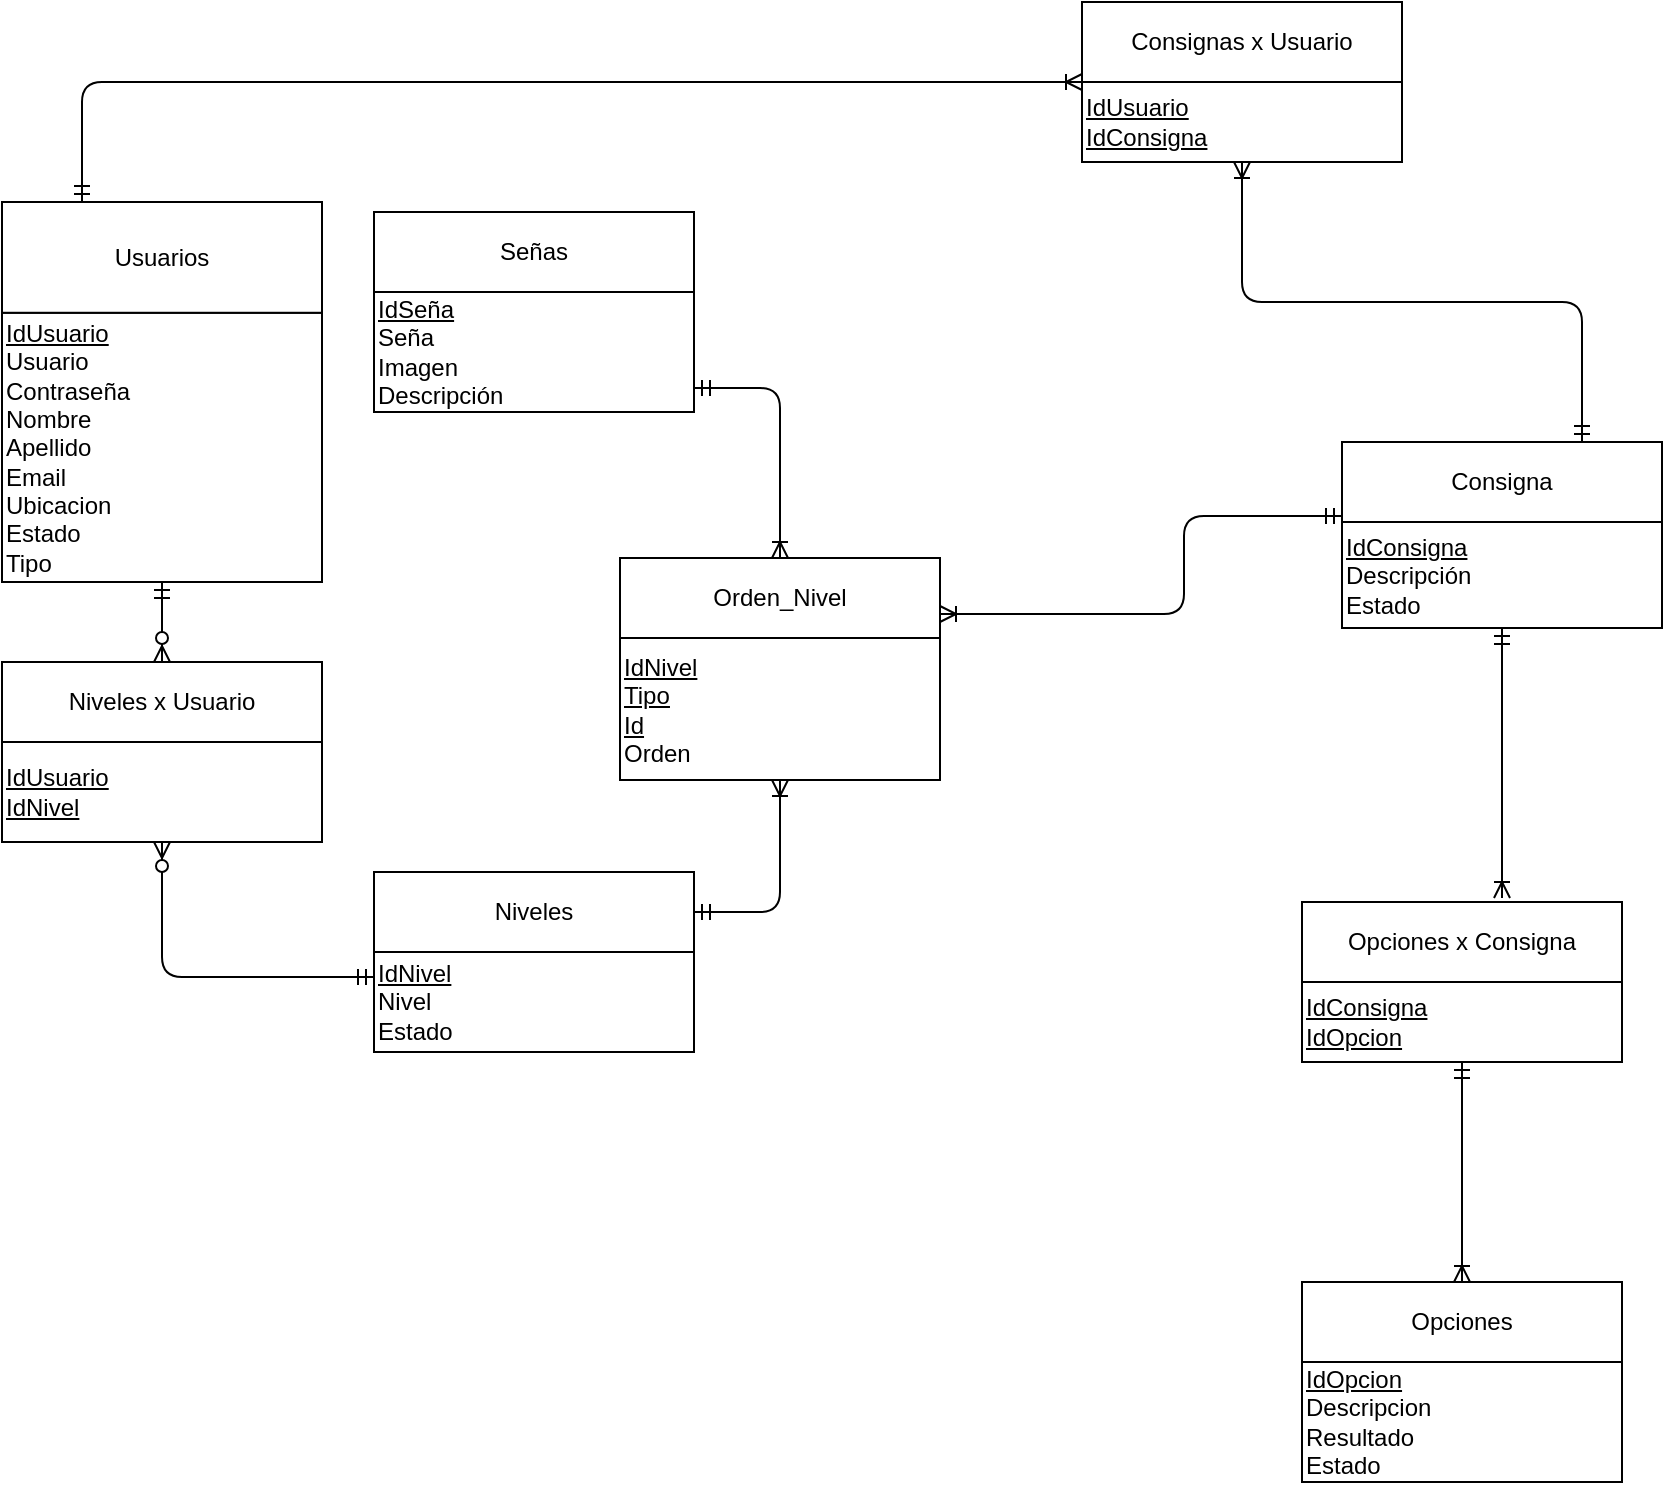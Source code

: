 <mxfile version="13.8.7" type="device"><diagram id="CHsSuXNLzgvp_WEiPCBv" name="Page-1"><mxGraphModel dx="868" dy="1648" grid="0" gridSize="10" guides="1" tooltips="1" connect="1" arrows="1" fold="1" page="1" pageScale="1" pageWidth="827" pageHeight="1169" math="0" shadow="0"><root><mxCell id="0"/><mxCell id="1" parent="0"/><mxCell id="zLVDFcZY_4XHgoPYn5R5-32" value="" style="group" parent="1" vertex="1" connectable="0"><mxGeometry x="160" y="310" width="160" height="90" as="geometry"/></mxCell><mxCell id="zLVDFcZY_4XHgoPYn5R5-9" value="&lt;div&gt;&lt;u&gt;IdUsuario&lt;/u&gt;&lt;/div&gt;&lt;div&gt;&lt;u&gt;IdNivel&lt;/u&gt;&lt;br&gt;&lt;/div&gt;" style="rounded=0;whiteSpace=wrap;html=1;align=left;" parent="zLVDFcZY_4XHgoPYn5R5-32" vertex="1"><mxGeometry y="40" width="160" height="50" as="geometry"/></mxCell><mxCell id="zLVDFcZY_4XHgoPYn5R5-10" value="Niveles x Usuario" style="rounded=0;whiteSpace=wrap;html=1;" parent="zLVDFcZY_4XHgoPYn5R5-32" vertex="1"><mxGeometry width="160" height="40" as="geometry"/></mxCell><mxCell id="zLVDFcZY_4XHgoPYn5R5-33" value="" style="group" parent="1" vertex="1" connectable="0"><mxGeometry x="810" y="430" width="160" height="110" as="geometry"/></mxCell><mxCell id="zLVDFcZY_4XHgoPYn5R5-16" value="&lt;div&gt;&lt;u&gt;IdConsigna&lt;/u&gt;&lt;/div&gt;&lt;div&gt;&lt;u&gt;IdOpcion&lt;/u&gt;&lt;/div&gt;" style="rounded=0;whiteSpace=wrap;html=1;align=left;" parent="zLVDFcZY_4XHgoPYn5R5-33" vertex="1"><mxGeometry y="40" width="160" height="40" as="geometry"/></mxCell><mxCell id="zLVDFcZY_4XHgoPYn5R5-17" value="Opciones x Consigna" style="rounded=0;whiteSpace=wrap;html=1;" parent="zLVDFcZY_4XHgoPYn5R5-33" vertex="1"><mxGeometry width="160" height="40" as="geometry"/></mxCell><mxCell id="zLVDFcZY_4XHgoPYn5R5-34" value="" style="group" parent="1" vertex="1" connectable="0"><mxGeometry x="830" y="200" width="160" height="110" as="geometry"/></mxCell><mxCell id="zLVDFcZY_4XHgoPYn5R5-13" value="&lt;div&gt;&lt;u&gt;IdConsigna&lt;/u&gt;&lt;/div&gt;&lt;div&gt;Descripción&lt;/div&gt;&lt;div&gt;Estado&lt;br&gt;&lt;u&gt;&lt;/u&gt;&lt;/div&gt;" style="rounded=0;whiteSpace=wrap;html=1;align=left;" parent="zLVDFcZY_4XHgoPYn5R5-34" vertex="1"><mxGeometry y="40" width="160" height="53" as="geometry"/></mxCell><mxCell id="zLVDFcZY_4XHgoPYn5R5-14" value="Consigna" style="rounded=0;whiteSpace=wrap;html=1;" parent="zLVDFcZY_4XHgoPYn5R5-34" vertex="1"><mxGeometry width="160" height="40" as="geometry"/></mxCell><mxCell id="zLVDFcZY_4XHgoPYn5R5-35" value="" style="group" parent="1" vertex="1" connectable="0"><mxGeometry x="346" y="415" width="160" height="90" as="geometry"/></mxCell><mxCell id="zLVDFcZY_4XHgoPYn5R5-5" value="&lt;div&gt;&lt;u&gt;IdNivel&lt;/u&gt;&lt;/div&gt;&lt;div&gt;Nivel&lt;/div&gt;&lt;div&gt;Estado&lt;br&gt;&lt;u&gt;&lt;/u&gt;&lt;/div&gt;" style="rounded=0;whiteSpace=wrap;html=1;align=left;" parent="zLVDFcZY_4XHgoPYn5R5-35" vertex="1"><mxGeometry y="40" width="160" height="50" as="geometry"/></mxCell><mxCell id="zLVDFcZY_4XHgoPYn5R5-6" value="Niveles" style="rounded=0;whiteSpace=wrap;html=1;" parent="zLVDFcZY_4XHgoPYn5R5-35" vertex="1"><mxGeometry width="160" height="40" as="geometry"/></mxCell><mxCell id="zLVDFcZY_4XHgoPYn5R5-37" value="" style="group" parent="1" vertex="1" connectable="0"><mxGeometry x="346" y="85" width="160" height="100" as="geometry"/></mxCell><mxCell id="zLVDFcZY_4XHgoPYn5R5-3" value="&lt;div&gt;&lt;u&gt;IdSeña&lt;/u&gt;&lt;/div&gt;&lt;div&gt;Seña&lt;/div&gt;&lt;div&gt;Imagen&lt;br&gt;&lt;/div&gt;&lt;div&gt;Descripción&lt;/div&gt;" style="rounded=0;whiteSpace=wrap;html=1;align=left;" parent="zLVDFcZY_4XHgoPYn5R5-37" vertex="1"><mxGeometry y="40" width="160" height="60" as="geometry"/></mxCell><mxCell id="zLVDFcZY_4XHgoPYn5R5-4" value="Señas" style="rounded=0;whiteSpace=wrap;html=1;" parent="zLVDFcZY_4XHgoPYn5R5-37" vertex="1"><mxGeometry width="160" height="40" as="geometry"/></mxCell><mxCell id="zLVDFcZY_4XHgoPYn5R5-39" value="" style="group" parent="1" vertex="1" connectable="0"><mxGeometry x="160" y="80" width="160" height="190" as="geometry"/></mxCell><mxCell id="zLVDFcZY_4XHgoPYn5R5-1" value="&lt;div&gt;&lt;u&gt;IdUsuario&lt;/u&gt;&lt;br&gt;&lt;/div&gt;&lt;div&gt;Usuario&lt;/div&gt;&lt;div&gt;Contraseña&lt;/div&gt;&lt;div&gt;Nombre&lt;/div&gt;&lt;div&gt;Apellido&lt;/div&gt;&lt;div&gt;Email&lt;/div&gt;&lt;div&gt;Ubicacion&lt;/div&gt;&lt;div&gt;Estado&lt;/div&gt;&lt;div&gt;Tipo&lt;br&gt;&lt;/div&gt;" style="rounded=0;whiteSpace=wrap;html=1;align=left;" parent="zLVDFcZY_4XHgoPYn5R5-39" vertex="1"><mxGeometry y="55.38" width="160" height="134.62" as="geometry"/></mxCell><mxCell id="zLVDFcZY_4XHgoPYn5R5-2" value="Usuarios" style="rounded=0;whiteSpace=wrap;html=1;" parent="zLVDFcZY_4XHgoPYn5R5-39" vertex="1"><mxGeometry width="160" height="55.385" as="geometry"/></mxCell><mxCell id="zLVDFcZY_4XHgoPYn5R5-43" style="edgeStyle=orthogonalEdgeStyle;rounded=1;orthogonalLoop=1;jettySize=auto;html=1;entryX=0.5;entryY=0;entryDx=0;entryDy=0;startArrow=ERmandOne;startFill=0;endArrow=ERzeroToMany;endFill=1;" parent="1" source="zLVDFcZY_4XHgoPYn5R5-1" target="zLVDFcZY_4XHgoPYn5R5-10" edge="1"><mxGeometry relative="1" as="geometry"/></mxCell><mxCell id="zLVDFcZY_4XHgoPYn5R5-53" style="edgeStyle=orthogonalEdgeStyle;rounded=0;orthogonalLoop=1;jettySize=auto;html=1;entryX=0.625;entryY=-0.05;entryDx=0;entryDy=0;startArrow=ERmandOne;startFill=0;endArrow=ERoneToMany;endFill=0;entryPerimeter=0;" parent="1" source="zLVDFcZY_4XHgoPYn5R5-13" target="zLVDFcZY_4XHgoPYn5R5-17" edge="1"><mxGeometry relative="1" as="geometry"/></mxCell><mxCell id="zLVDFcZY_4XHgoPYn5R5-57" style="edgeStyle=orthogonalEdgeStyle;rounded=1;orthogonalLoop=1;jettySize=auto;html=1;exitX=0;exitY=0.25;exitDx=0;exitDy=0;entryX=0.5;entryY=1;entryDx=0;entryDy=0;startArrow=ERmandOne;startFill=0;endArrow=ERzeroToMany;endFill=1;" parent="1" source="zLVDFcZY_4XHgoPYn5R5-5" target="zLVDFcZY_4XHgoPYn5R5-9" edge="1"><mxGeometry relative="1" as="geometry"/></mxCell><mxCell id="IFSCgaoVb_gdEOItY-Co-7" value="&lt;div&gt;&lt;u&gt;IdUsuario&lt;/u&gt;&lt;/div&gt;&lt;div&gt;&lt;u&gt;IdConsigna&lt;/u&gt;&lt;/div&gt;" style="rounded=0;whiteSpace=wrap;html=1;align=left;" parent="1" vertex="1"><mxGeometry x="700" y="20" width="160" height="40" as="geometry"/></mxCell><mxCell id="IFSCgaoVb_gdEOItY-Co-8" value="Consignas x Usuario" style="rounded=0;whiteSpace=wrap;html=1;" parent="1" vertex="1"><mxGeometry x="700" y="-20" width="160" height="40" as="geometry"/></mxCell><mxCell id="IFSCgaoVb_gdEOItY-Co-9" style="edgeStyle=orthogonalEdgeStyle;rounded=1;orthogonalLoop=1;jettySize=auto;html=1;exitX=0.25;exitY=0;exitDx=0;exitDy=0;entryX=0;entryY=1;entryDx=0;entryDy=0;startArrow=ERmandOne;startFill=0;endArrow=ERoneToMany;endFill=0;strokeColor=#000000;" parent="1" source="zLVDFcZY_4XHgoPYn5R5-2" target="IFSCgaoVb_gdEOItY-Co-8" edge="1"><mxGeometry relative="1" as="geometry"><Array as="points"><mxPoint x="200" y="20"/></Array></mxGeometry></mxCell><mxCell id="IFSCgaoVb_gdEOItY-Co-10" style="edgeStyle=orthogonalEdgeStyle;rounded=1;orthogonalLoop=1;jettySize=auto;html=1;exitX=0.75;exitY=0;exitDx=0;exitDy=0;entryX=0.5;entryY=1;entryDx=0;entryDy=0;startArrow=ERmandOne;startFill=0;endArrow=ERoneToMany;endFill=0;strokeColor=#000000;" parent="1" source="zLVDFcZY_4XHgoPYn5R5-14" target="IFSCgaoVb_gdEOItY-Co-7" edge="1"><mxGeometry relative="1" as="geometry"/></mxCell><mxCell id="HJ5o5F9AZnl-bFYLHjYT-1" value="" style="group" parent="1" vertex="1" connectable="0"><mxGeometry x="810" y="620" width="160" height="110" as="geometry"/></mxCell><mxCell id="HJ5o5F9AZnl-bFYLHjYT-2" value="&lt;div&gt;&lt;u&gt;IdOpcion&lt;/u&gt;&lt;/div&gt;&lt;div&gt;Descripcion&lt;/div&gt;&lt;div&gt;Resultado&lt;/div&gt;&lt;div&gt;Estado&lt;br&gt;&lt;/div&gt;" style="rounded=0;whiteSpace=wrap;html=1;align=left;" parent="HJ5o5F9AZnl-bFYLHjYT-1" vertex="1"><mxGeometry y="40" width="160" height="60" as="geometry"/></mxCell><mxCell id="HJ5o5F9AZnl-bFYLHjYT-3" value="Opciones" style="rounded=0;whiteSpace=wrap;html=1;" parent="HJ5o5F9AZnl-bFYLHjYT-1" vertex="1"><mxGeometry width="160" height="40" as="geometry"/></mxCell><mxCell id="HJ5o5F9AZnl-bFYLHjYT-5" style="edgeStyle=orthogonalEdgeStyle;rounded=0;orthogonalLoop=1;jettySize=auto;html=1;exitX=0.5;exitY=1;exitDx=0;exitDy=0;entryX=0.5;entryY=0;entryDx=0;entryDy=0;startArrow=ERmandOne;startFill=0;endArrow=ERoneToMany;endFill=0;" parent="1" source="zLVDFcZY_4XHgoPYn5R5-16" target="HJ5o5F9AZnl-bFYLHjYT-3" edge="1"><mxGeometry relative="1" as="geometry"/></mxCell><mxCell id="KHxwulvzfld006aWGmqs-4" value="" style="group" parent="1" vertex="1" connectable="0"><mxGeometry x="469" y="258" width="160" height="111" as="geometry"/></mxCell><mxCell id="KHxwulvzfld006aWGmqs-5" value="&lt;div&gt;&lt;u&gt;IdNivel&lt;/u&gt;&lt;br&gt;&lt;u&gt;&lt;u&gt;Tipo&lt;/u&gt;&lt;/u&gt;&lt;/div&gt;&lt;div&gt;&lt;u&gt;Id&lt;/u&gt;&lt;/div&gt;&lt;div&gt;Orden&lt;/div&gt;" style="rounded=0;whiteSpace=wrap;html=1;align=left;" parent="KHxwulvzfld006aWGmqs-4" vertex="1"><mxGeometry y="40" width="160" height="71" as="geometry"/></mxCell><mxCell id="KHxwulvzfld006aWGmqs-6" value="Orden_Nivel" style="rounded=0;whiteSpace=wrap;html=1;" parent="KHxwulvzfld006aWGmqs-4" vertex="1"><mxGeometry width="160" height="40" as="geometry"/></mxCell><mxCell id="KHxwulvzfld006aWGmqs-7" style="edgeStyle=orthogonalEdgeStyle;rounded=1;orthogonalLoop=1;jettySize=auto;html=1;entryX=0.5;entryY=0;entryDx=0;entryDy=0;startArrow=ERmandOne;startFill=0;endArrow=ERoneToMany;endFill=0;" parent="1" source="zLVDFcZY_4XHgoPYn5R5-3" target="KHxwulvzfld006aWGmqs-6" edge="1"><mxGeometry relative="1" as="geometry"><Array as="points"><mxPoint x="549" y="173"/></Array></mxGeometry></mxCell><mxCell id="KHxwulvzfld006aWGmqs-8" style="edgeStyle=orthogonalEdgeStyle;rounded=1;orthogonalLoop=1;jettySize=auto;html=1;startArrow=ERmandOne;startFill=0;endArrow=ERoneToMany;endFill=0;" parent="1" edge="1"><mxGeometry relative="1" as="geometry"><mxPoint x="830" y="237" as="sourcePoint"/><mxPoint x="629" y="286" as="targetPoint"/><Array as="points"><mxPoint x="751" y="237"/><mxPoint x="751" y="286"/><mxPoint x="629" y="286"/></Array></mxGeometry></mxCell><mxCell id="KHxwulvzfld006aWGmqs-10" style="edgeStyle=orthogonalEdgeStyle;rounded=1;orthogonalLoop=1;jettySize=auto;html=1;exitX=1;exitY=0.5;exitDx=0;exitDy=0;startArrow=ERmandOne;startFill=0;endArrow=ERoneToMany;endFill=0;" parent="1" source="zLVDFcZY_4XHgoPYn5R5-6" target="KHxwulvzfld006aWGmqs-5" edge="1"><mxGeometry relative="1" as="geometry"/></mxCell></root></mxGraphModel></diagram></mxfile>